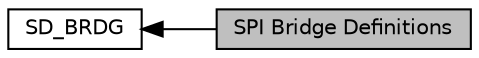 digraph "SPI Bridge Definitions"
{
  edge [fontname="Helvetica",fontsize="10",labelfontname="Helvetica",labelfontsize="10"];
  node [fontname="Helvetica",fontsize="10",shape=record];
  rankdir=LR;
  Node1 [label="SD_BRDG",height=0.2,width=0.4,color="black", fillcolor="white", style="filled",URL="$group___s_d___b_r_d_g.html"];
  Node0 [label="SPI Bridge Definitions",height=0.2,width=0.4,color="black", fillcolor="grey75", style="filled", fontcolor="black"];
  Node1->Node0 [shape=plaintext, dir="back", style="solid"];
}
